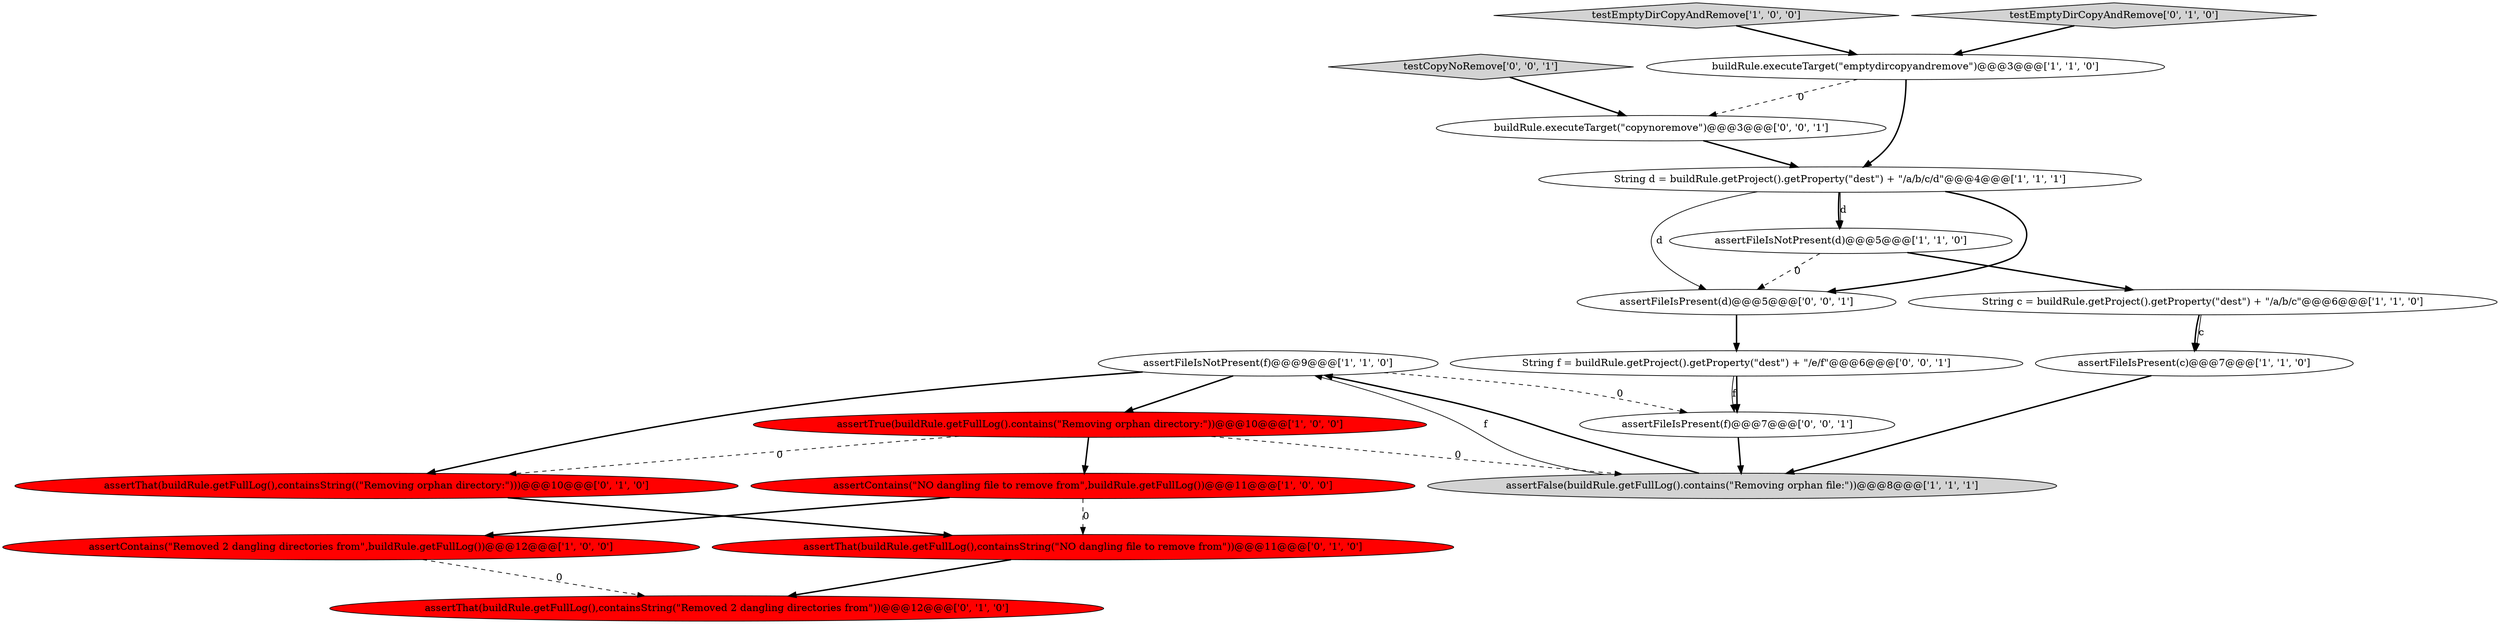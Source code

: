 digraph {
9 [style = filled, label = "assertContains(\"Removed 2 dangling directories from\",buildRule.getFullLog())@@@12@@@['1', '0', '0']", fillcolor = red, shape = ellipse image = "AAA1AAABBB1BBB"];
14 [style = filled, label = "assertThat(buildRule.getFullLog(),containsString(\"NO dangling file to remove from\"))@@@11@@@['0', '1', '0']", fillcolor = red, shape = ellipse image = "AAA1AAABBB2BBB"];
1 [style = filled, label = "testEmptyDirCopyAndRemove['1', '0', '0']", fillcolor = lightgray, shape = diamond image = "AAA0AAABBB1BBB"];
16 [style = filled, label = "assertFileIsPresent(d)@@@5@@@['0', '0', '1']", fillcolor = white, shape = ellipse image = "AAA0AAABBB3BBB"];
18 [style = filled, label = "buildRule.executeTarget(\"copynoremove\")@@@3@@@['0', '0', '1']", fillcolor = white, shape = ellipse image = "AAA0AAABBB3BBB"];
13 [style = filled, label = "assertThat(buildRule.getFullLog(),containsString((\"Removing orphan directory:\")))@@@10@@@['0', '1', '0']", fillcolor = red, shape = ellipse image = "AAA1AAABBB2BBB"];
5 [style = filled, label = "buildRule.executeTarget(\"emptydircopyandremove\")@@@3@@@['1', '1', '0']", fillcolor = white, shape = ellipse image = "AAA0AAABBB1BBB"];
6 [style = filled, label = "assertFileIsPresent(c)@@@7@@@['1', '1', '0']", fillcolor = white, shape = ellipse image = "AAA0AAABBB1BBB"];
4 [style = filled, label = "assertFileIsNotPresent(f)@@@9@@@['1', '1', '0']", fillcolor = white, shape = ellipse image = "AAA0AAABBB1BBB"];
0 [style = filled, label = "assertTrue(buildRule.getFullLog().contains(\"Removing orphan directory:\"))@@@10@@@['1', '0', '0']", fillcolor = red, shape = ellipse image = "AAA1AAABBB1BBB"];
10 [style = filled, label = "assertFileIsNotPresent(d)@@@5@@@['1', '1', '0']", fillcolor = white, shape = ellipse image = "AAA0AAABBB1BBB"];
7 [style = filled, label = "String d = buildRule.getProject().getProperty(\"dest\") + \"/a/b/c/d\"@@@4@@@['1', '1', '1']", fillcolor = white, shape = ellipse image = "AAA0AAABBB1BBB"];
2 [style = filled, label = "String c = buildRule.getProject().getProperty(\"dest\") + \"/a/b/c\"@@@6@@@['1', '1', '0']", fillcolor = white, shape = ellipse image = "AAA0AAABBB1BBB"];
3 [style = filled, label = "assertFalse(buildRule.getFullLog().contains(\"Removing orphan file:\"))@@@8@@@['1', '1', '1']", fillcolor = lightgray, shape = ellipse image = "AAA0AAABBB1BBB"];
12 [style = filled, label = "assertThat(buildRule.getFullLog(),containsString(\"Removed 2 dangling directories from\"))@@@12@@@['0', '1', '0']", fillcolor = red, shape = ellipse image = "AAA1AAABBB2BBB"];
15 [style = filled, label = "String f = buildRule.getProject().getProperty(\"dest\") + \"/e/f\"@@@6@@@['0', '0', '1']", fillcolor = white, shape = ellipse image = "AAA0AAABBB3BBB"];
11 [style = filled, label = "testEmptyDirCopyAndRemove['0', '1', '0']", fillcolor = lightgray, shape = diamond image = "AAA0AAABBB2BBB"];
17 [style = filled, label = "assertFileIsPresent(f)@@@7@@@['0', '0', '1']", fillcolor = white, shape = ellipse image = "AAA0AAABBB3BBB"];
19 [style = filled, label = "testCopyNoRemove['0', '0', '1']", fillcolor = lightgray, shape = diamond image = "AAA0AAABBB3BBB"];
8 [style = filled, label = "assertContains(\"NO dangling file to remove from\",buildRule.getFullLog())@@@11@@@['1', '0', '0']", fillcolor = red, shape = ellipse image = "AAA1AAABBB1BBB"];
1->5 [style = bold, label=""];
6->3 [style = bold, label=""];
16->15 [style = bold, label=""];
19->18 [style = bold, label=""];
0->3 [style = dashed, label="0"];
4->17 [style = dashed, label="0"];
7->10 [style = bold, label=""];
2->6 [style = bold, label=""];
15->17 [style = solid, label="f"];
4->13 [style = bold, label=""];
7->16 [style = solid, label="d"];
8->14 [style = dashed, label="0"];
5->18 [style = dashed, label="0"];
3->4 [style = solid, label="f"];
3->4 [style = bold, label=""];
4->0 [style = bold, label=""];
11->5 [style = bold, label=""];
15->17 [style = bold, label=""];
14->12 [style = bold, label=""];
2->6 [style = solid, label="c"];
7->16 [style = bold, label=""];
0->13 [style = dashed, label="0"];
0->8 [style = bold, label=""];
8->9 [style = bold, label=""];
17->3 [style = bold, label=""];
5->7 [style = bold, label=""];
10->2 [style = bold, label=""];
9->12 [style = dashed, label="0"];
10->16 [style = dashed, label="0"];
7->10 [style = solid, label="d"];
18->7 [style = bold, label=""];
13->14 [style = bold, label=""];
}
